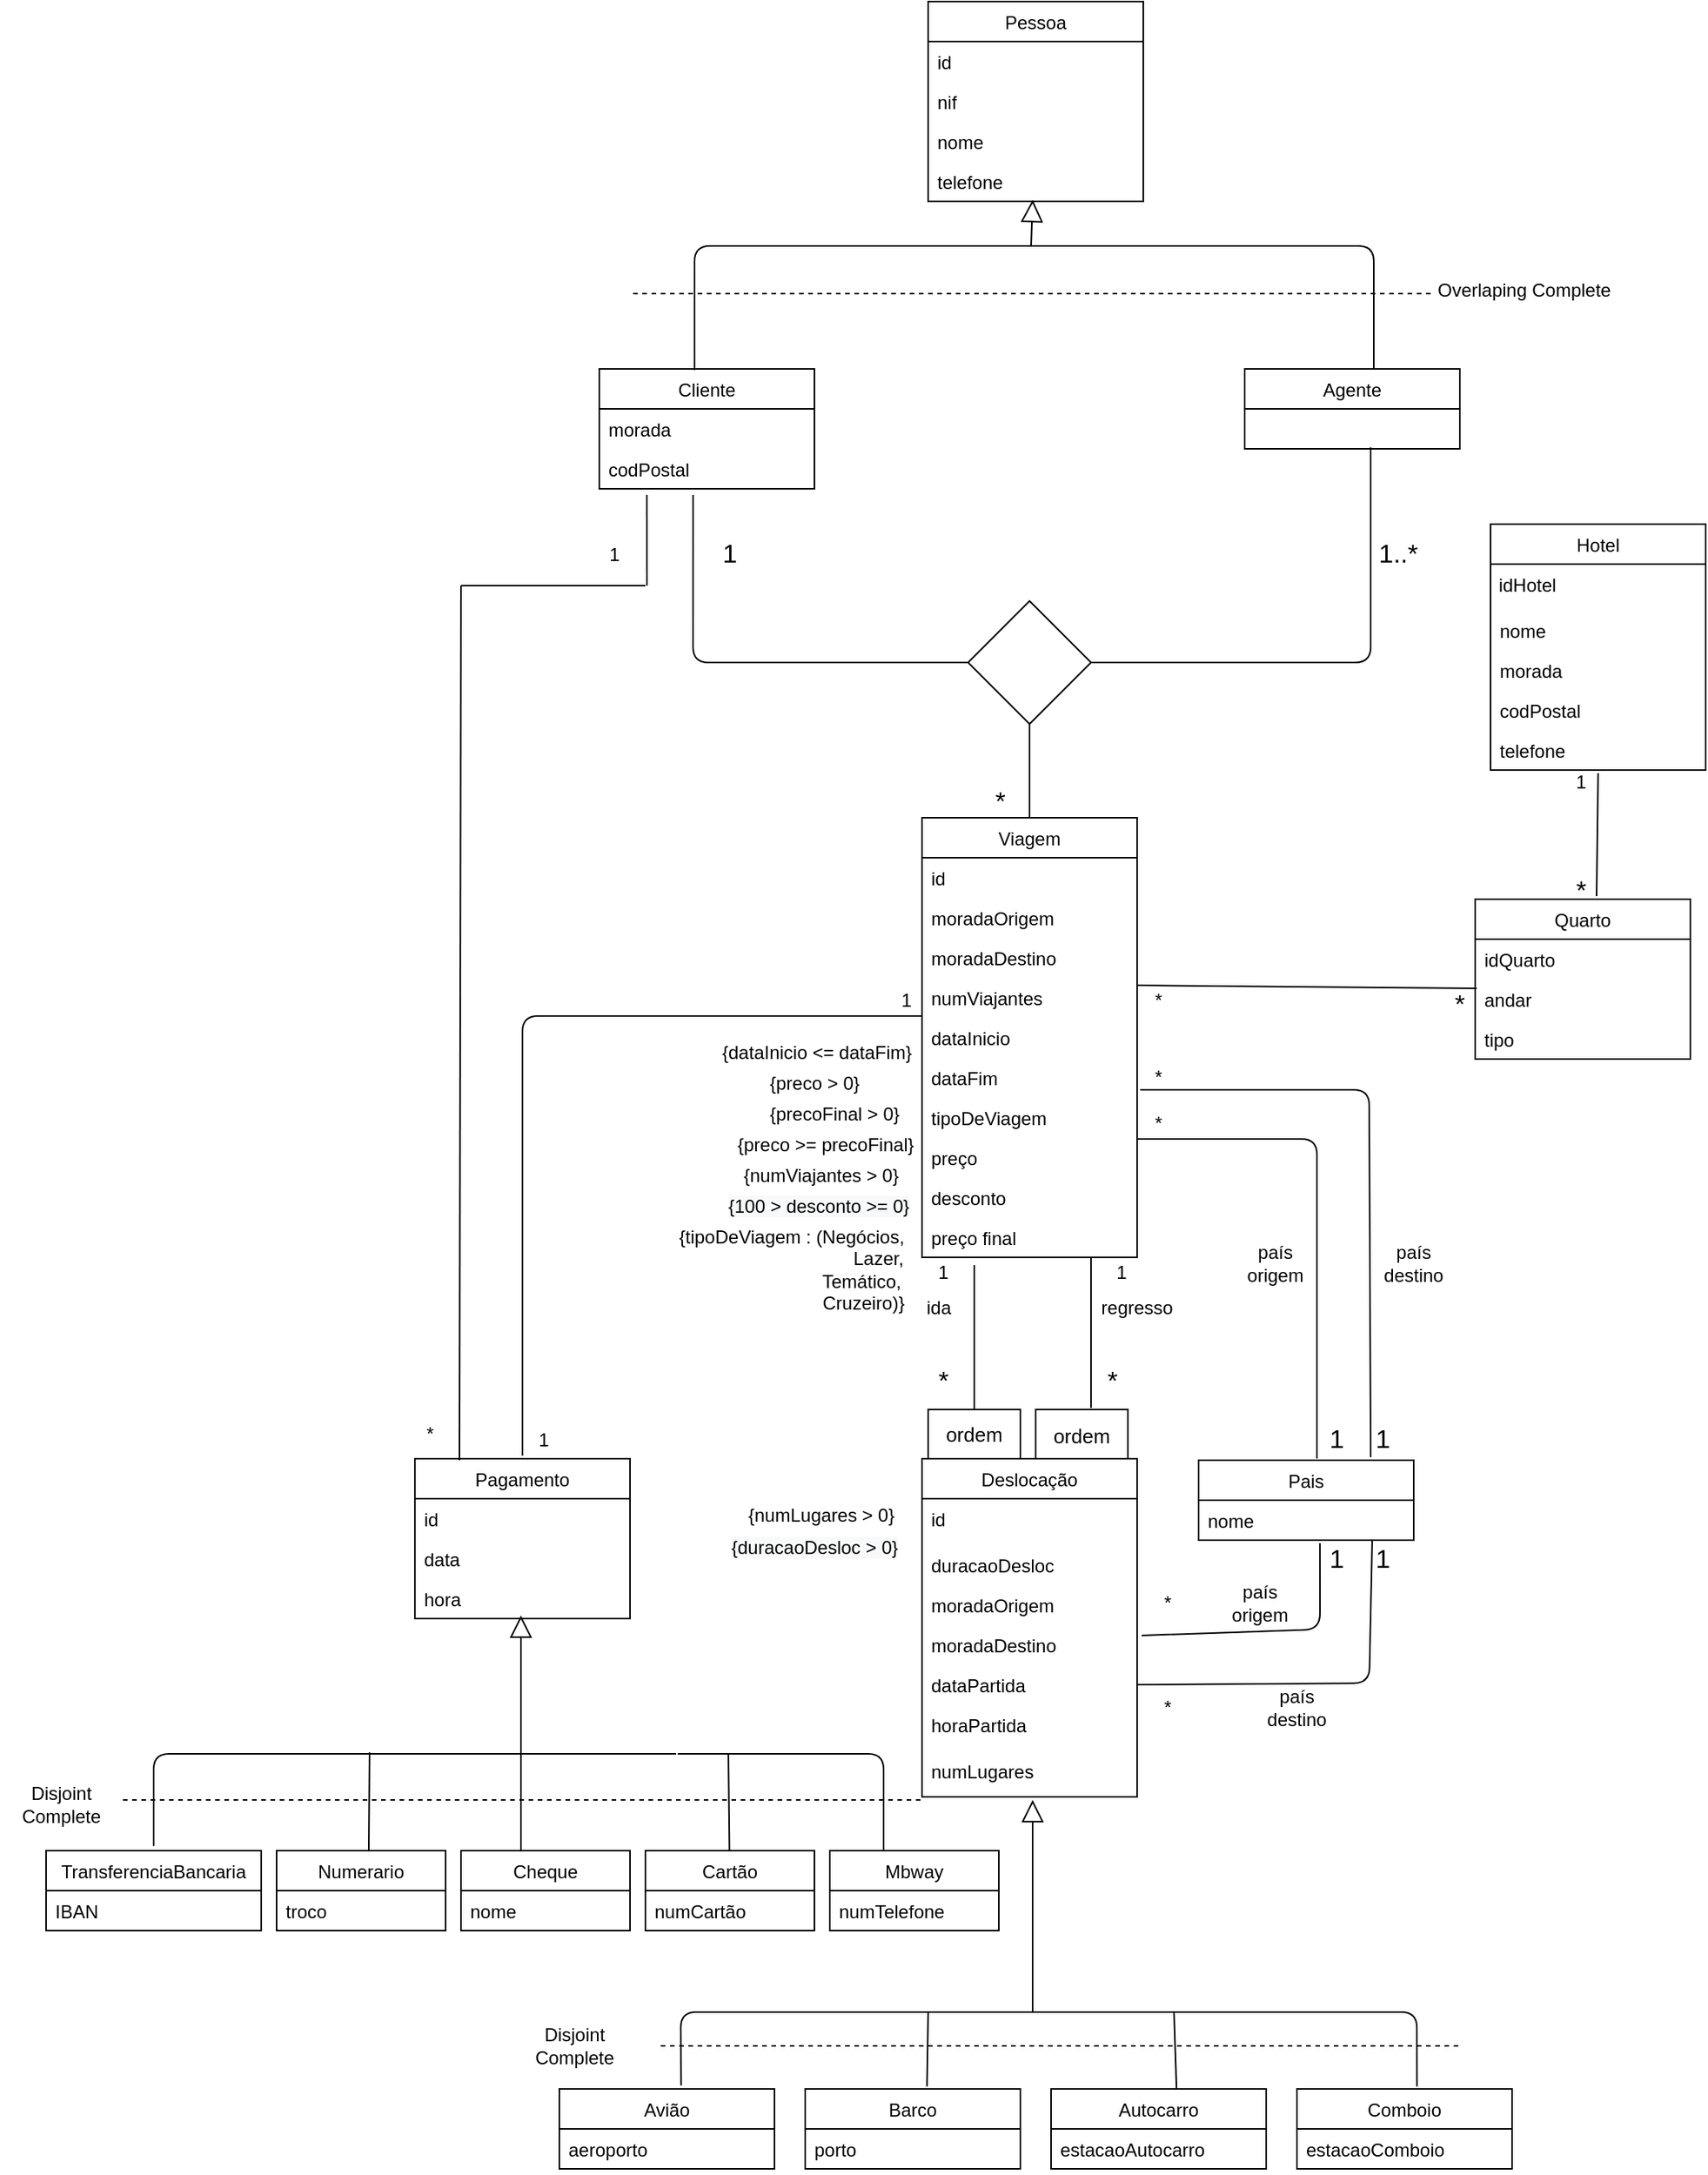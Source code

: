 <mxfile version="14.6.11" type="device"><diagram id="FKVaF-yyp9fA5QtXXHnQ" name="Página-1"><mxGraphModel dx="1422" dy="794" grid="1" gridSize="10" guides="1" tooltips="1" connect="1" arrows="1" fold="1" page="1" pageScale="1" pageWidth="1200" pageHeight="1920" math="0" shadow="0"><root><mxCell id="0"/><mxCell id="1" parent="0"/><mxCell id="cicZgMrtQJMBH8e0FWIe-1" value="Cliente" style="swimlane;fontStyle=0;childLayout=stackLayout;horizontal=1;startSize=26;fillColor=none;horizontalStack=0;resizeParent=1;resizeParentMax=0;resizeLast=0;collapsible=1;marginBottom=0;" parent="1" vertex="1"><mxGeometry x="410" y="319" width="140" height="78" as="geometry"/></mxCell><mxCell id="cicZgMrtQJMBH8e0FWIe-4" value="morada" style="text;strokeColor=none;fillColor=none;align=left;verticalAlign=top;spacingLeft=4;spacingRight=4;overflow=hidden;rotatable=0;points=[[0,0.5],[1,0.5]];portConstraint=eastwest;" parent="cicZgMrtQJMBH8e0FWIe-1" vertex="1"><mxGeometry y="26" width="140" height="26" as="geometry"/></mxCell><mxCell id="cicZgMrtQJMBH8e0FWIe-6" value="codPostal" style="text;strokeColor=none;fillColor=none;align=left;verticalAlign=top;spacingLeft=4;spacingRight=4;overflow=hidden;rotatable=0;points=[[0,0.5],[1,0.5]];portConstraint=eastwest;" parent="cicZgMrtQJMBH8e0FWIe-1" vertex="1"><mxGeometry y="52" width="140" height="26" as="geometry"/></mxCell><mxCell id="cicZgMrtQJMBH8e0FWIe-8" value="Agente" style="swimlane;fontStyle=0;childLayout=stackLayout;horizontal=1;startSize=26;fillColor=none;horizontalStack=0;resizeParent=1;resizeParentMax=0;resizeLast=0;collapsible=1;marginBottom=0;" parent="1" vertex="1"><mxGeometry x="830" y="319" width="140" height="52" as="geometry"/></mxCell><mxCell id="cicZgMrtQJMBH8e0FWIe-15" value="Viagem" style="swimlane;fontStyle=0;childLayout=stackLayout;horizontal=1;startSize=26;fillColor=none;horizontalStack=0;resizeParent=1;resizeParentMax=0;resizeLast=0;collapsible=1;marginBottom=0;" parent="1" vertex="1"><mxGeometry x="620" y="611" width="140" height="286" as="geometry"/></mxCell><mxCell id="b-bXpmvlYopxGkW67YlJ-22" value="id&#10;" style="text;strokeColor=none;fillColor=none;align=left;verticalAlign=top;spacingLeft=4;spacingRight=4;overflow=hidden;rotatable=0;points=[[0,0.5],[1,0.5]];portConstraint=eastwest;" parent="cicZgMrtQJMBH8e0FWIe-15" vertex="1"><mxGeometry y="26" width="140" height="26" as="geometry"/></mxCell><mxCell id="cicZgMrtQJMBH8e0FWIe-16" value="moradaOrigem" style="text;strokeColor=none;fillColor=none;align=left;verticalAlign=top;spacingLeft=4;spacingRight=4;overflow=hidden;rotatable=0;points=[[0,0.5],[1,0.5]];portConstraint=eastwest;" parent="cicZgMrtQJMBH8e0FWIe-15" vertex="1"><mxGeometry y="52" width="140" height="26" as="geometry"/></mxCell><mxCell id="cicZgMrtQJMBH8e0FWIe-17" value="moradaDestino" style="text;strokeColor=none;fillColor=none;align=left;verticalAlign=top;spacingLeft=4;spacingRight=4;overflow=hidden;rotatable=0;points=[[0,0.5],[1,0.5]];portConstraint=eastwest;" parent="cicZgMrtQJMBH8e0FWIe-15" vertex="1"><mxGeometry y="78" width="140" height="26" as="geometry"/></mxCell><mxCell id="cicZgMrtQJMBH8e0FWIe-18" value="numViajantes" style="text;strokeColor=none;fillColor=none;align=left;verticalAlign=top;spacingLeft=4;spacingRight=4;overflow=hidden;rotatable=0;points=[[0,0.5],[1,0.5]];portConstraint=eastwest;" parent="cicZgMrtQJMBH8e0FWIe-15" vertex="1"><mxGeometry y="104" width="140" height="26" as="geometry"/></mxCell><mxCell id="cicZgMrtQJMBH8e0FWIe-19" value="dataInicio" style="text;strokeColor=none;fillColor=none;align=left;verticalAlign=top;spacingLeft=4;spacingRight=4;overflow=hidden;rotatable=0;points=[[0,0.5],[1,0.5]];portConstraint=eastwest;" parent="cicZgMrtQJMBH8e0FWIe-15" vertex="1"><mxGeometry y="130" width="140" height="26" as="geometry"/></mxCell><mxCell id="cicZgMrtQJMBH8e0FWIe-20" value="dataFim" style="text;strokeColor=none;fillColor=none;align=left;verticalAlign=top;spacingLeft=4;spacingRight=4;overflow=hidden;rotatable=0;points=[[0,0.5],[1,0.5]];portConstraint=eastwest;" parent="cicZgMrtQJMBH8e0FWIe-15" vertex="1"><mxGeometry y="156" width="140" height="26" as="geometry"/></mxCell><mxCell id="b-bXpmvlYopxGkW67YlJ-21" value="tipoDeViagem" style="text;strokeColor=none;fillColor=none;align=left;verticalAlign=top;spacingLeft=4;spacingRight=4;overflow=hidden;rotatable=0;points=[[0,0.5],[1,0.5]];portConstraint=eastwest;" parent="cicZgMrtQJMBH8e0FWIe-15" vertex="1"><mxGeometry y="182" width="140" height="26" as="geometry"/></mxCell><mxCell id="cicZgMrtQJMBH8e0FWIe-45" value="preço" style="text;strokeColor=none;fillColor=none;align=left;verticalAlign=top;spacingLeft=4;spacingRight=4;overflow=hidden;rotatable=0;points=[[0,0.5],[1,0.5]];portConstraint=eastwest;" parent="cicZgMrtQJMBH8e0FWIe-15" vertex="1"><mxGeometry y="208" width="140" height="26" as="geometry"/></mxCell><mxCell id="b-bXpmvlYopxGkW67YlJ-20" value="desconto" style="text;strokeColor=none;fillColor=none;align=left;verticalAlign=top;spacingLeft=4;spacingRight=4;overflow=hidden;rotatable=0;points=[[0,0.5],[1,0.5]];portConstraint=eastwest;" parent="cicZgMrtQJMBH8e0FWIe-15" vertex="1"><mxGeometry y="234" width="140" height="26" as="geometry"/></mxCell><mxCell id="4YY3mHfVbF3FSJJ8OMYQ-6" value="preço final" style="text;strokeColor=none;fillColor=none;align=left;verticalAlign=top;spacingLeft=4;spacingRight=4;overflow=hidden;rotatable=0;points=[[0,0.5],[1,0.5]];portConstraint=eastwest;" parent="cicZgMrtQJMBH8e0FWIe-15" vertex="1"><mxGeometry y="260" width="140" height="26" as="geometry"/></mxCell><mxCell id="cicZgMrtQJMBH8e0FWIe-22" value="Hotel" style="swimlane;fontStyle=0;childLayout=stackLayout;horizontal=1;startSize=26;fillColor=none;horizontalStack=0;resizeParent=1;resizeParentMax=0;resizeLast=0;collapsible=1;marginBottom=0;" parent="1" vertex="1"><mxGeometry x="990" y="420" width="140" height="160" as="geometry"/></mxCell><mxCell id="9i5s9PdybSumbKqWcxVQ-1" value="&lt;font face=&quot;helvetica&quot;&gt;&amp;nbsp;idHotel&lt;/font&gt;" style="text;whiteSpace=wrap;html=1;" vertex="1" parent="cicZgMrtQJMBH8e0FWIe-22"><mxGeometry y="26" width="140" height="30" as="geometry"/></mxCell><mxCell id="cicZgMrtQJMBH8e0FWIe-24" value="nome" style="text;strokeColor=none;fillColor=none;align=left;verticalAlign=top;spacingLeft=4;spacingRight=4;overflow=hidden;rotatable=0;points=[[0,0.5],[1,0.5]];portConstraint=eastwest;" parent="cicZgMrtQJMBH8e0FWIe-22" vertex="1"><mxGeometry y="56" width="140" height="26" as="geometry"/></mxCell><mxCell id="cicZgMrtQJMBH8e0FWIe-26" value="morada" style="text;strokeColor=none;fillColor=none;align=left;verticalAlign=top;spacingLeft=4;spacingRight=4;overflow=hidden;rotatable=0;points=[[0,0.5],[1,0.5]];portConstraint=eastwest;" parent="cicZgMrtQJMBH8e0FWIe-22" vertex="1"><mxGeometry y="82" width="140" height="26" as="geometry"/></mxCell><mxCell id="cicZgMrtQJMBH8e0FWIe-27" value="codPostal" style="text;strokeColor=none;fillColor=none;align=left;verticalAlign=top;spacingLeft=4;spacingRight=4;overflow=hidden;rotatable=0;points=[[0,0.5],[1,0.5]];portConstraint=eastwest;" parent="cicZgMrtQJMBH8e0FWIe-22" vertex="1"><mxGeometry y="108" width="140" height="26" as="geometry"/></mxCell><mxCell id="cicZgMrtQJMBH8e0FWIe-28" value="telefone" style="text;strokeColor=none;fillColor=none;align=left;verticalAlign=top;spacingLeft=4;spacingRight=4;overflow=hidden;rotatable=0;points=[[0,0.5],[1,0.5]];portConstraint=eastwest;" parent="cicZgMrtQJMBH8e0FWIe-22" vertex="1"><mxGeometry y="134" width="140" height="26" as="geometry"/></mxCell><mxCell id="cicZgMrtQJMBH8e0FWIe-37" value="" style="rhombus;whiteSpace=wrap;html=1;" parent="1" vertex="1"><mxGeometry x="650" y="470" width="80" height="80" as="geometry"/></mxCell><mxCell id="cicZgMrtQJMBH8e0FWIe-38" value="" style="endArrow=none;html=1;entryX=0;entryY=0.5;entryDx=0;entryDy=0;exitX=0.436;exitY=1.154;exitDx=0;exitDy=0;exitPerimeter=0;" parent="1" source="cicZgMrtQJMBH8e0FWIe-6" target="cicZgMrtQJMBH8e0FWIe-37" edge="1"><mxGeometry width="50" height="50" relative="1" as="geometry"><mxPoint x="548" y="399" as="sourcePoint"/><mxPoint x="750" y="529" as="targetPoint"/><Array as="points"><mxPoint x="471" y="510"/></Array></mxGeometry></mxCell><mxCell id="cicZgMrtQJMBH8e0FWIe-39" value="" style="endArrow=none;html=1;entryX=1;entryY=0.5;entryDx=0;entryDy=0;" parent="1" target="cicZgMrtQJMBH8e0FWIe-37" edge="1"><mxGeometry width="50" height="50" relative="1" as="geometry"><mxPoint x="912" y="370" as="sourcePoint"/><mxPoint x="660" y="409" as="targetPoint"/><Array as="points"><mxPoint x="912" y="510"/></Array></mxGeometry></mxCell><mxCell id="cicZgMrtQJMBH8e0FWIe-41" value="" style="endArrow=none;html=1;entryX=0.5;entryY=1;entryDx=0;entryDy=0;exitX=0.5;exitY=0;exitDx=0;exitDy=0;" parent="1" source="cicZgMrtQJMBH8e0FWIe-15" target="cicZgMrtQJMBH8e0FWIe-37" edge="1"><mxGeometry width="50" height="50" relative="1" as="geometry"><mxPoint x="700" y="629" as="sourcePoint"/><mxPoint x="750" y="579" as="targetPoint"/></mxGeometry></mxCell><mxCell id="cicZgMrtQJMBH8e0FWIe-48" value="Deslocação" style="swimlane;fontStyle=0;childLayout=stackLayout;horizontal=1;startSize=26;fillColor=none;horizontalStack=0;resizeParent=1;resizeParentMax=0;resizeLast=0;collapsible=1;marginBottom=0;" parent="1" vertex="1"><mxGeometry x="620" y="1028" width="140" height="220" as="geometry"/></mxCell><mxCell id="4YY3mHfVbF3FSJJ8OMYQ-10" value="id&#10;" style="text;strokeColor=none;fillColor=none;align=left;verticalAlign=top;spacingLeft=4;spacingRight=4;overflow=hidden;rotatable=0;points=[[0,0.5],[1,0.5]];portConstraint=eastwest;" parent="cicZgMrtQJMBH8e0FWIe-48" vertex="1"><mxGeometry y="26" width="140" height="30" as="geometry"/></mxCell><mxCell id="cicZgMrtQJMBH8e0FWIe-49" value="duracaoDesloc" style="text;strokeColor=none;fillColor=none;align=left;verticalAlign=top;spacingLeft=4;spacingRight=4;overflow=hidden;rotatable=0;points=[[0,0.5],[1,0.5]];portConstraint=eastwest;" parent="cicZgMrtQJMBH8e0FWIe-48" vertex="1"><mxGeometry y="56" width="140" height="26" as="geometry"/></mxCell><mxCell id="Owfu7KcSV7zVkCNOnjKY-16" value="moradaOrigem" style="text;strokeColor=none;fillColor=none;align=left;verticalAlign=top;spacingLeft=4;spacingRight=4;overflow=hidden;rotatable=0;points=[[0,0.5],[1,0.5]];portConstraint=eastwest;" parent="cicZgMrtQJMBH8e0FWIe-48" vertex="1"><mxGeometry y="82" width="140" height="26" as="geometry"/></mxCell><mxCell id="Owfu7KcSV7zVkCNOnjKY-19" value="moradaDestino" style="text;strokeColor=none;fillColor=none;align=left;verticalAlign=top;spacingLeft=4;spacingRight=4;overflow=hidden;rotatable=0;points=[[0,0.5],[1,0.5]];portConstraint=eastwest;" parent="cicZgMrtQJMBH8e0FWIe-48" vertex="1"><mxGeometry y="108" width="140" height="26" as="geometry"/></mxCell><mxCell id="Owfu7KcSV7zVkCNOnjKY-20" value="dataPartida" style="text;strokeColor=none;fillColor=none;align=left;verticalAlign=top;spacingLeft=4;spacingRight=4;overflow=hidden;rotatable=0;points=[[0,0.5],[1,0.5]];portConstraint=eastwest;" parent="cicZgMrtQJMBH8e0FWIe-48" vertex="1"><mxGeometry y="134" width="140" height="26" as="geometry"/></mxCell><mxCell id="Owfu7KcSV7zVkCNOnjKY-21" value="horaPartida&#10;" style="text;strokeColor=none;fillColor=none;align=left;verticalAlign=top;spacingLeft=4;spacingRight=4;overflow=hidden;rotatable=0;points=[[0,0.5],[1,0.5]];portConstraint=eastwest;" parent="cicZgMrtQJMBH8e0FWIe-48" vertex="1"><mxGeometry y="160" width="140" height="30" as="geometry"/></mxCell><mxCell id="4YY3mHfVbF3FSJJ8OMYQ-1" value="numLugares" style="text;strokeColor=none;fillColor=none;align=left;verticalAlign=top;spacingLeft=4;spacingRight=4;overflow=hidden;rotatable=0;points=[[0,0.5],[1,0.5]];portConstraint=eastwest;" parent="cicZgMrtQJMBH8e0FWIe-48" vertex="1"><mxGeometry y="190" width="140" height="30" as="geometry"/></mxCell><mxCell id="cicZgMrtQJMBH8e0FWIe-54" value="Pagamento" style="swimlane;fontStyle=0;childLayout=stackLayout;horizontal=1;startSize=26;fillColor=none;horizontalStack=0;resizeParent=1;resizeParentMax=0;resizeLast=0;collapsible=1;marginBottom=0;" parent="1" vertex="1"><mxGeometry x="290" y="1028" width="140" height="104" as="geometry"/></mxCell><mxCell id="b-bXpmvlYopxGkW67YlJ-25" value="id" style="text;strokeColor=none;fillColor=none;align=left;verticalAlign=top;spacingLeft=4;spacingRight=4;overflow=hidden;rotatable=0;points=[[0,0.5],[1,0.5]];portConstraint=eastwest;" parent="cicZgMrtQJMBH8e0FWIe-54" vertex="1"><mxGeometry y="26" width="140" height="26" as="geometry"/></mxCell><mxCell id="b-bXpmvlYopxGkW67YlJ-23" value="data" style="text;strokeColor=none;fillColor=none;align=left;verticalAlign=top;spacingLeft=4;spacingRight=4;overflow=hidden;rotatable=0;points=[[0,0.5],[1,0.5]];portConstraint=eastwest;" parent="cicZgMrtQJMBH8e0FWIe-54" vertex="1"><mxGeometry y="52" width="140" height="26" as="geometry"/></mxCell><mxCell id="b-bXpmvlYopxGkW67YlJ-24" value="hora" style="text;strokeColor=none;fillColor=none;align=left;verticalAlign=top;spacingLeft=4;spacingRight=4;overflow=hidden;rotatable=0;points=[[0,0.5],[1,0.5]];portConstraint=eastwest;" parent="cicZgMrtQJMBH8e0FWIe-54" vertex="1"><mxGeometry y="78" width="140" height="26" as="geometry"/></mxCell><mxCell id="cicZgMrtQJMBH8e0FWIe-69" value="" style="endArrow=none;html=1;exitX=0.5;exitY=1;exitDx=0;exitDy=0;entryX=1;entryY=0.25;entryDx=0;entryDy=0;" parent="1" source="bURBTZc7dZYAI_zLkAfr-3" target="b-bXpmvlYopxGkW67YlJ-31" edge="1"><mxGeometry width="50" height="50" relative="1" as="geometry"><mxPoint x="653.5" y="1029" as="sourcePoint"/><mxPoint x="653.5" y="875" as="targetPoint"/></mxGeometry></mxCell><mxCell id="cicZgMrtQJMBH8e0FWIe-70" value="" style="endArrow=none;html=1;entryX=0.75;entryY=1;entryDx=0;entryDy=0;" parent="1" target="b-bXpmvlYopxGkW67YlJ-39" edge="1"><mxGeometry width="50" height="50" relative="1" as="geometry"><mxPoint x="360" y="1026" as="sourcePoint"/><mxPoint x="690" y="968" as="targetPoint"/><Array as="points"><mxPoint x="360" y="740"/><mxPoint x="617" y="740"/></Array></mxGeometry></mxCell><mxCell id="cicZgMrtQJMBH8e0FWIe-73" value="Quarto" style="swimlane;fontStyle=0;childLayout=stackLayout;horizontal=1;startSize=26;fillColor=none;horizontalStack=0;resizeParent=1;resizeParentMax=0;resizeLast=0;collapsible=1;marginBottom=0;" parent="1" vertex="1"><mxGeometry x="980" y="664" width="140" height="104" as="geometry"/></mxCell><mxCell id="cicZgMrtQJMBH8e0FWIe-75" value="idQuarto" style="text;strokeColor=none;fillColor=none;align=left;verticalAlign=top;spacingLeft=4;spacingRight=4;overflow=hidden;rotatable=0;points=[[0,0.5],[1,0.5]];portConstraint=eastwest;" parent="cicZgMrtQJMBH8e0FWIe-73" vertex="1"><mxGeometry y="26" width="140" height="26" as="geometry"/></mxCell><mxCell id="cicZgMrtQJMBH8e0FWIe-76" value="andar" style="text;strokeColor=none;fillColor=none;align=left;verticalAlign=top;spacingLeft=4;spacingRight=4;overflow=hidden;rotatable=0;points=[[0,0.5],[1,0.5]];portConstraint=eastwest;" parent="cicZgMrtQJMBH8e0FWIe-73" vertex="1"><mxGeometry y="52" width="140" height="26" as="geometry"/></mxCell><mxCell id="cicZgMrtQJMBH8e0FWIe-74" value="tipo" style="text;strokeColor=none;fillColor=none;align=left;verticalAlign=top;spacingLeft=4;spacingRight=4;overflow=hidden;rotatable=0;points=[[0,0.5],[1,0.5]];portConstraint=eastwest;" parent="cicZgMrtQJMBH8e0FWIe-73" vertex="1"><mxGeometry y="78" width="140" height="26" as="geometry"/></mxCell><mxCell id="cicZgMrtQJMBH8e0FWIe-79" value="" style="endArrow=none;html=1;entryX=0.557;entryY=1.077;entryDx=0;entryDy=0;entryPerimeter=0;exitX=0.55;exitY=-0.019;exitDx=0;exitDy=0;exitPerimeter=0;" parent="1" edge="1"><mxGeometry width="50" height="50" relative="1" as="geometry"><mxPoint x="1059" y="662.024" as="sourcePoint"/><mxPoint x="1059.98" y="582.002" as="targetPoint"/></mxGeometry></mxCell><mxCell id="cicZgMrtQJMBH8e0FWIe-86" value="Comboio" style="swimlane;fontStyle=0;childLayout=stackLayout;horizontal=1;startSize=26;fillColor=none;horizontalStack=0;resizeParent=1;resizeParentMax=0;resizeLast=0;collapsible=1;marginBottom=0;" parent="1" vertex="1"><mxGeometry x="864" y="1438" width="140" height="52" as="geometry"/></mxCell><mxCell id="cicZgMrtQJMBH8e0FWIe-88" value="estacaoComboio" style="text;strokeColor=none;fillColor=none;align=left;verticalAlign=top;spacingLeft=4;spacingRight=4;overflow=hidden;rotatable=0;points=[[0,0.5],[1,0.5]];portConstraint=eastwest;" parent="cicZgMrtQJMBH8e0FWIe-86" vertex="1"><mxGeometry y="26" width="140" height="26" as="geometry"/></mxCell><mxCell id="cicZgMrtQJMBH8e0FWIe-90" value="Autocarro" style="swimlane;fontStyle=0;childLayout=stackLayout;horizontal=1;startSize=26;fillColor=none;horizontalStack=0;resizeParent=1;resizeParentMax=0;resizeLast=0;collapsible=1;marginBottom=0;" parent="1" vertex="1"><mxGeometry x="704" y="1438" width="140" height="52" as="geometry"/></mxCell><mxCell id="cicZgMrtQJMBH8e0FWIe-92" value="estacaoAutocarro" style="text;strokeColor=none;fillColor=none;align=left;verticalAlign=top;spacingLeft=4;spacingRight=4;overflow=hidden;rotatable=0;points=[[0,0.5],[1,0.5]];portConstraint=eastwest;" parent="cicZgMrtQJMBH8e0FWIe-90" vertex="1"><mxGeometry y="26" width="140" height="26" as="geometry"/></mxCell><mxCell id="cicZgMrtQJMBH8e0FWIe-94" value="Barco" style="swimlane;fontStyle=0;childLayout=stackLayout;horizontal=1;startSize=26;fillColor=none;horizontalStack=0;resizeParent=1;resizeParentMax=0;resizeLast=0;collapsible=1;marginBottom=0;" parent="1" vertex="1"><mxGeometry x="544" y="1438" width="140" height="52" as="geometry"/></mxCell><mxCell id="cicZgMrtQJMBH8e0FWIe-96" value="porto" style="text;strokeColor=none;fillColor=none;align=left;verticalAlign=top;spacingLeft=4;spacingRight=4;overflow=hidden;rotatable=0;points=[[0,0.5],[1,0.5]];portConstraint=eastwest;" parent="cicZgMrtQJMBH8e0FWIe-94" vertex="1"><mxGeometry y="26" width="140" height="26" as="geometry"/></mxCell><mxCell id="cicZgMrtQJMBH8e0FWIe-98" value="Avião" style="swimlane;fontStyle=0;childLayout=stackLayout;horizontal=1;startSize=26;fillColor=none;horizontalStack=0;resizeParent=1;resizeParentMax=0;resizeLast=0;collapsible=1;marginBottom=0;" parent="1" vertex="1"><mxGeometry x="384" y="1438" width="140" height="52" as="geometry"/></mxCell><mxCell id="cicZgMrtQJMBH8e0FWIe-100" value="aeroporto" style="text;strokeColor=none;fillColor=none;align=left;verticalAlign=top;spacingLeft=4;spacingRight=4;overflow=hidden;rotatable=0;points=[[0,0.5],[1,0.5]];portConstraint=eastwest;" parent="cicZgMrtQJMBH8e0FWIe-98" vertex="1"><mxGeometry y="26" width="140" height="26" as="geometry"/></mxCell><mxCell id="cicZgMrtQJMBH8e0FWIe-103" value="" style="endArrow=none;html=1;exitX=0.566;exitY=-0.044;exitDx=0;exitDy=0;exitPerimeter=0;" parent="1" source="cicZgMrtQJMBH8e0FWIe-98" edge="1"><mxGeometry width="50" height="50" relative="1" as="geometry"><mxPoint x="604" y="1288" as="sourcePoint"/><mxPoint x="724" y="1388" as="targetPoint"/><Array as="points"><mxPoint x="463" y="1388"/></Array></mxGeometry></mxCell><mxCell id="cicZgMrtQJMBH8e0FWIe-104" value="" style="endArrow=none;html=1;exitX=0.566;exitY=-0.032;exitDx=0;exitDy=0;exitPerimeter=0;" parent="1" source="cicZgMrtQJMBH8e0FWIe-94" edge="1"><mxGeometry width="50" height="50" relative="1" as="geometry"><mxPoint x="624" y="1428" as="sourcePoint"/><mxPoint x="624" y="1388" as="targetPoint"/></mxGeometry></mxCell><mxCell id="cicZgMrtQJMBH8e0FWIe-105" value="" style="endArrow=none;html=1;entryX=0.558;entryY=-0.032;entryDx=0;entryDy=0;entryPerimeter=0;" parent="1" target="cicZgMrtQJMBH8e0FWIe-86" edge="1"><mxGeometry width="50" height="50" relative="1" as="geometry"><mxPoint x="724" y="1388" as="sourcePoint"/><mxPoint x="654" y="1238" as="targetPoint"/><Array as="points"><mxPoint x="942" y="1388"/></Array></mxGeometry></mxCell><mxCell id="cicZgMrtQJMBH8e0FWIe-106" value="" style="endArrow=none;html=1;exitX=0.583;exitY=-0.01;exitDx=0;exitDy=0;exitPerimeter=0;" parent="1" source="cicZgMrtQJMBH8e0FWIe-90" edge="1"><mxGeometry width="50" height="50" relative="1" as="geometry"><mxPoint x="784" y="1428" as="sourcePoint"/><mxPoint x="784" y="1388" as="targetPoint"/></mxGeometry></mxCell><mxCell id="cicZgMrtQJMBH8e0FWIe-107" value="&lt;font style=&quot;font-size: 17px&quot;&gt;1&lt;br&gt;&lt;/font&gt;" style="text;html=1;strokeColor=none;fillColor=none;align=center;verticalAlign=middle;whiteSpace=wrap;rounded=0;" parent="1" vertex="1"><mxGeometry x="475" y="430" width="40" height="20" as="geometry"/></mxCell><mxCell id="cicZgMrtQJMBH8e0FWIe-108" value="&lt;font style=&quot;font-size: 17px&quot;&gt;1..*&lt;/font&gt;" style="text;html=1;strokeColor=none;fillColor=none;align=center;verticalAlign=middle;whiteSpace=wrap;rounded=0;" parent="1" vertex="1"><mxGeometry x="910" y="430" width="40" height="20" as="geometry"/></mxCell><mxCell id="cicZgMrtQJMBH8e0FWIe-109" value="&lt;font style=&quot;font-size: 17px&quot;&gt;*&lt;/font&gt;" style="text;html=1;strokeColor=none;fillColor=none;align=center;verticalAlign=middle;whiteSpace=wrap;rounded=0;" parent="1" vertex="1"><mxGeometry x="651" y="591" width="40" height="20" as="geometry"/></mxCell><mxCell id="cicZgMrtQJMBH8e0FWIe-112" value="&lt;span&gt;1&lt;/span&gt;" style="text;html=1;strokeColor=none;fillColor=none;align=center;verticalAlign=middle;whiteSpace=wrap;rounded=0;" parent="1" vertex="1"><mxGeometry x="354" y="1005.5" width="40" height="20" as="geometry"/></mxCell><mxCell id="cicZgMrtQJMBH8e0FWIe-113" value="&lt;span style=&quot;font-size: 17px&quot;&gt;*&lt;/span&gt;" style="text;html=1;strokeColor=none;fillColor=none;align=center;verticalAlign=middle;whiteSpace=wrap;rounded=0;" parent="1" vertex="1"><mxGeometry x="624" y="968" width="20" height="20" as="geometry"/></mxCell><mxCell id="cicZgMrtQJMBH8e0FWIe-115" value="&lt;font style=&quot;font-size: 17px&quot;&gt;*&lt;/font&gt;" style="text;html=1;strokeColor=none;fillColor=none;align=center;verticalAlign=middle;whiteSpace=wrap;rounded=0;" parent="1" vertex="1"><mxGeometry x="960" y="725" width="20" height="15" as="geometry"/></mxCell><mxCell id="cicZgMrtQJMBH8e0FWIe-116" value="&lt;span&gt;1&lt;/span&gt;" style="text;html=1;strokeColor=none;fillColor=none;align=center;verticalAlign=middle;whiteSpace=wrap;rounded=0;" parent="1" vertex="1"><mxGeometry x="1039" y="580" width="20" height="15" as="geometry"/></mxCell><mxCell id="cicZgMrtQJMBH8e0FWIe-118" value="&lt;font style=&quot;font-size: 17px&quot;&gt;*&lt;/font&gt;" style="text;html=1;strokeColor=none;fillColor=none;align=center;verticalAlign=middle;whiteSpace=wrap;rounded=0;" parent="1" vertex="1"><mxGeometry x="1039" y="654" width="20" height="10" as="geometry"/></mxCell><mxCell id="Owfu7KcSV7zVkCNOnjKY-1" value="Numerario" style="swimlane;fontStyle=0;childLayout=stackLayout;horizontal=1;startSize=26;fillColor=none;horizontalStack=0;resizeParent=1;resizeParentMax=0;resizeLast=0;collapsible=1;marginBottom=0;" parent="1" vertex="1"><mxGeometry x="200" y="1283" width="110" height="52" as="geometry"/></mxCell><mxCell id="Owfu7KcSV7zVkCNOnjKY-38" value="troco" style="text;strokeColor=none;fillColor=none;align=left;verticalAlign=top;spacingLeft=4;spacingRight=4;overflow=hidden;rotatable=0;points=[[0,0.5],[1,0.5]];portConstraint=eastwest;" parent="Owfu7KcSV7zVkCNOnjKY-1" vertex="1"><mxGeometry y="26" width="110" height="26" as="geometry"/></mxCell><mxCell id="Owfu7KcSV7zVkCNOnjKY-4" value="Cheque" style="swimlane;fontStyle=0;childLayout=stackLayout;horizontal=1;startSize=26;fillColor=none;horizontalStack=0;resizeParent=1;resizeParentMax=0;resizeLast=0;collapsible=1;marginBottom=0;" parent="1" vertex="1"><mxGeometry x="320" y="1283" width="110" height="52" as="geometry"/></mxCell><mxCell id="Owfu7KcSV7zVkCNOnjKY-36" value="nome" style="text;strokeColor=none;fillColor=none;align=left;verticalAlign=top;spacingLeft=4;spacingRight=4;overflow=hidden;rotatable=0;points=[[0,0.5],[1,0.5]];portConstraint=eastwest;" parent="Owfu7KcSV7zVkCNOnjKY-4" vertex="1"><mxGeometry y="26" width="110" height="26" as="geometry"/></mxCell><mxCell id="Owfu7KcSV7zVkCNOnjKY-32" style="edgeStyle=orthogonalEdgeStyle;rounded=0;orthogonalLoop=1;jettySize=auto;html=1;endArrow=block;endFill=0;endSize=12;" parent="1" edge="1"><mxGeometry relative="1" as="geometry"><mxPoint x="359" y="1130" as="targetPoint"/><mxPoint x="370" y="1283" as="sourcePoint"/><Array as="points"><mxPoint x="359" y="1283"/></Array></mxGeometry></mxCell><mxCell id="Owfu7KcSV7zVkCNOnjKY-7" value="Cartão" style="swimlane;fontStyle=0;childLayout=stackLayout;horizontal=1;startSize=26;fillColor=none;horizontalStack=0;resizeParent=1;resizeParentMax=0;resizeLast=0;collapsible=1;marginBottom=0;" parent="1" vertex="1"><mxGeometry x="440" y="1283" width="110" height="52" as="geometry"/></mxCell><mxCell id="Owfu7KcSV7zVkCNOnjKY-8" value="numCartão" style="text;strokeColor=none;fillColor=none;align=left;verticalAlign=top;spacingLeft=4;spacingRight=4;overflow=hidden;rotatable=0;points=[[0,0.5],[1,0.5]];portConstraint=eastwest;" parent="Owfu7KcSV7zVkCNOnjKY-7" vertex="1"><mxGeometry y="26" width="110" height="26" as="geometry"/></mxCell><mxCell id="Owfu7KcSV7zVkCNOnjKY-10" value="Mbway" style="swimlane;fontStyle=0;childLayout=stackLayout;horizontal=1;startSize=26;fillColor=none;horizontalStack=0;resizeParent=1;resizeParentMax=0;resizeLast=0;collapsible=1;marginBottom=0;" parent="1" vertex="1"><mxGeometry x="560" y="1283" width="110" height="52" as="geometry"/></mxCell><mxCell id="Owfu7KcSV7zVkCNOnjKY-11" value="numTelefone" style="text;strokeColor=none;fillColor=none;align=left;verticalAlign=top;spacingLeft=4;spacingRight=4;overflow=hidden;rotatable=0;points=[[0,0.5],[1,0.5]];portConstraint=eastwest;" parent="Owfu7KcSV7zVkCNOnjKY-10" vertex="1"><mxGeometry y="26" width="110" height="26" as="geometry"/></mxCell><mxCell id="Owfu7KcSV7zVkCNOnjKY-14" value="" style="endArrow=none;html=1;exitX=0.5;exitY=0;exitDx=0;exitDy=0;" parent="1" edge="1"><mxGeometry width="50" height="50" relative="1" as="geometry"><mxPoint x="595" y="1283" as="sourcePoint"/><mxPoint x="461" y="1220" as="targetPoint"/><Array as="points"><mxPoint x="595" y="1220"/></Array></mxGeometry></mxCell><mxCell id="Owfu7KcSV7zVkCNOnjKY-15" value="" style="endArrow=none;html=1;" parent="1" edge="1"><mxGeometry width="50" height="50" relative="1" as="geometry"><mxPoint x="120" y="1280" as="sourcePoint"/><mxPoint x="460" y="1220" as="targetPoint"/><Array as="points"><mxPoint x="120" y="1220"/></Array></mxGeometry></mxCell><mxCell id="Owfu7KcSV7zVkCNOnjKY-31" value="" style="endArrow=none;html=1;" parent="1" target="Owfu7KcSV7zVkCNOnjKY-7" edge="1"><mxGeometry width="50" height="50" relative="1" as="geometry"><mxPoint x="494" y="1220" as="sourcePoint"/><mxPoint x="487" y="1279" as="targetPoint"/></mxGeometry></mxCell><mxCell id="Owfu7KcSV7zVkCNOnjKY-33" value="" style="endArrow=block;html=1;endFill=0;endSize=12;" parent="1" edge="1"><mxGeometry width="50" height="50" relative="1" as="geometry"><mxPoint x="692" y="1388" as="sourcePoint"/><mxPoint x="692" y="1250" as="targetPoint"/></mxGeometry></mxCell><mxCell id="b-bXpmvlYopxGkW67YlJ-2" value="Pessoa" style="swimlane;fontStyle=0;childLayout=stackLayout;horizontal=1;startSize=26;fillColor=none;horizontalStack=0;resizeParent=1;resizeParentMax=0;resizeLast=0;collapsible=1;marginBottom=0;" parent="1" vertex="1"><mxGeometry x="624" y="80" width="140" height="130" as="geometry"/></mxCell><mxCell id="cicZgMrtQJMBH8e0FWIe-9" value="id " style="text;strokeColor=none;fillColor=none;align=left;verticalAlign=top;spacingLeft=4;spacingRight=4;overflow=hidden;rotatable=0;points=[[0,0.5],[1,0.5]];portConstraint=eastwest;" parent="b-bXpmvlYopxGkW67YlJ-2" vertex="1"><mxGeometry y="26" width="140" height="26" as="geometry"/></mxCell><mxCell id="cicZgMrtQJMBH8e0FWIe-3" value="nif" style="text;strokeColor=none;fillColor=none;align=left;verticalAlign=top;spacingLeft=4;spacingRight=4;overflow=hidden;rotatable=0;points=[[0,0.5],[1,0.5]];portConstraint=eastwest;" parent="b-bXpmvlYopxGkW67YlJ-2" vertex="1"><mxGeometry y="52" width="140" height="26" as="geometry"/></mxCell><mxCell id="b-bXpmvlYopxGkW67YlJ-4" value="nome" style="text;strokeColor=none;fillColor=none;align=left;verticalAlign=top;spacingLeft=4;spacingRight=4;overflow=hidden;rotatable=0;points=[[0,0.5],[1,0.5]];portConstraint=eastwest;" parent="b-bXpmvlYopxGkW67YlJ-2" vertex="1"><mxGeometry y="78" width="140" height="26" as="geometry"/></mxCell><mxCell id="b-bXpmvlYopxGkW67YlJ-8" value="telefone" style="text;strokeColor=none;fillColor=none;align=left;verticalAlign=top;spacingLeft=4;spacingRight=4;overflow=hidden;rotatable=0;points=[[0,0.5],[1,0.5]];portConstraint=eastwest;" parent="b-bXpmvlYopxGkW67YlJ-2" vertex="1"><mxGeometry y="104" width="140" height="26" as="geometry"/></mxCell><mxCell id="b-bXpmvlYopxGkW67YlJ-11" value="" style="endArrow=block;html=1;endSize=12;endFill=0;entryX=0.486;entryY=0.962;entryDx=0;entryDy=0;entryPerimeter=0;" parent="1" target="b-bXpmvlYopxGkW67YlJ-8" edge="1"><mxGeometry width="50" height="50" relative="1" as="geometry"><mxPoint x="691" y="239" as="sourcePoint"/><mxPoint x="691" y="190" as="targetPoint"/><Array as="points"><mxPoint x="691" y="239"/></Array></mxGeometry></mxCell><mxCell id="b-bXpmvlYopxGkW67YlJ-12" value="" style="endArrow=none;html=1;entryX=0.6;entryY=-0.01;entryDx=0;entryDy=0;entryPerimeter=0;" parent="1" target="cicZgMrtQJMBH8e0FWIe-8" edge="1"><mxGeometry width="50" height="50" relative="1" as="geometry"><mxPoint x="713" y="239" as="sourcePoint"/><mxPoint x="663" y="389" as="targetPoint"/><Array as="points"><mxPoint x="914" y="239"/></Array></mxGeometry></mxCell><mxCell id="b-bXpmvlYopxGkW67YlJ-13" value="" style="endArrow=none;html=1;exitX=0.443;exitY=0.01;exitDx=0;exitDy=0;exitPerimeter=0;" parent="1" source="cicZgMrtQJMBH8e0FWIe-1" edge="1"><mxGeometry width="50" height="50" relative="1" as="geometry"><mxPoint x="613" y="439" as="sourcePoint"/><mxPoint x="713" y="239" as="targetPoint"/><Array as="points"><mxPoint x="472" y="239"/></Array></mxGeometry></mxCell><mxCell id="b-bXpmvlYopxGkW67YlJ-14" value="Pais" style="swimlane;fontStyle=0;childLayout=stackLayout;horizontal=1;startSize=26;fillColor=none;horizontalStack=0;resizeParent=1;resizeParentMax=0;resizeLast=0;collapsible=1;marginBottom=0;" parent="1" vertex="1"><mxGeometry x="800" y="1029" width="140" height="52" as="geometry"/></mxCell><mxCell id="b-bXpmvlYopxGkW67YlJ-15" value="nome" style="text;strokeColor=none;fillColor=none;align=left;verticalAlign=top;spacingLeft=4;spacingRight=4;overflow=hidden;rotatable=0;points=[[0,0.5],[1,0.5]];portConstraint=eastwest;" parent="b-bXpmvlYopxGkW67YlJ-14" vertex="1"><mxGeometry y="26" width="140" height="26" as="geometry"/></mxCell><mxCell id="b-bXpmvlYopxGkW67YlJ-27" value="TransferenciaBancaria" style="swimlane;fontStyle=0;childLayout=stackLayout;horizontal=1;startSize=26;fillColor=none;horizontalStack=0;resizeParent=1;resizeParentMax=0;resizeLast=0;collapsible=1;marginBottom=0;" parent="1" vertex="1"><mxGeometry x="50" y="1283" width="140" height="52" as="geometry"/></mxCell><mxCell id="b-bXpmvlYopxGkW67YlJ-28" value="IBAN" style="text;strokeColor=none;fillColor=none;align=left;verticalAlign=top;spacingLeft=4;spacingRight=4;overflow=hidden;rotatable=0;points=[[0,0.5],[1,0.5]];portConstraint=eastwest;" parent="b-bXpmvlYopxGkW67YlJ-27" vertex="1"><mxGeometry y="26" width="140" height="26" as="geometry"/></mxCell><mxCell id="b-bXpmvlYopxGkW67YlJ-29" value="" style="endArrow=none;html=1;entryX=0.441;entryY=0.019;entryDx=0;entryDy=0;entryPerimeter=0;" parent="1" edge="1"><mxGeometry width="50" height="50" relative="1" as="geometry"><mxPoint x="260.49" y="1219.01" as="sourcePoint"/><mxPoint x="260" y="1282.998" as="targetPoint"/></mxGeometry></mxCell><mxCell id="b-bXpmvlYopxGkW67YlJ-30" value="" style="endArrow=none;html=1;entryX=0;entryY=0;entryDx=0;entryDy=0;" parent="1" target="b-bXpmvlYopxGkW67YlJ-32" edge="1"><mxGeometry width="50" height="50" relative="1" as="geometry"><mxPoint x="730" y="995" as="sourcePoint"/><mxPoint x="702" y="871.5" as="targetPoint"/></mxGeometry></mxCell><mxCell id="b-bXpmvlYopxGkW67YlJ-31" value="&lt;span&gt;1&lt;/span&gt;" style="text;html=1;strokeColor=none;fillColor=none;align=center;verticalAlign=middle;whiteSpace=wrap;rounded=0;" parent="1" vertex="1"><mxGeometry x="614" y="897" width="40" height="20" as="geometry"/></mxCell><mxCell id="b-bXpmvlYopxGkW67YlJ-32" value="&lt;span&gt;1&lt;/span&gt;" style="text;html=1;strokeColor=none;fillColor=none;align=center;verticalAlign=middle;whiteSpace=wrap;rounded=0;" parent="1" vertex="1"><mxGeometry x="730" y="897" width="40" height="20" as="geometry"/></mxCell><mxCell id="b-bXpmvlYopxGkW67YlJ-33" value="&lt;span style=&quot;font-size: 17px&quot;&gt;*&lt;/span&gt;" style="text;html=1;strokeColor=none;fillColor=none;align=center;verticalAlign=middle;whiteSpace=wrap;rounded=0;" parent="1" vertex="1"><mxGeometry x="734" y="968" width="20" height="20" as="geometry"/></mxCell><mxCell id="b-bXpmvlYopxGkW67YlJ-34" value="" style="rounded=0;whiteSpace=wrap;html=1;direction=west;" parent="1" vertex="1"><mxGeometry x="694" y="996" width="60" height="32" as="geometry"/></mxCell><mxCell id="b-bXpmvlYopxGkW67YlJ-39" value="&lt;span&gt;1&lt;/span&gt;" style="text;html=1;strokeColor=none;fillColor=none;align=center;verticalAlign=middle;whiteSpace=wrap;rounded=0;" parent="1" vertex="1"><mxGeometry x="590" y="720" width="40" height="20" as="geometry"/></mxCell><mxCell id="b-bXpmvlYopxGkW67YlJ-40" value="&lt;span&gt;*&lt;/span&gt;" style="text;html=1;strokeColor=none;fillColor=none;align=center;verticalAlign=middle;whiteSpace=wrap;rounded=0;" parent="1" vertex="1"><mxGeometry x="754" y="720" width="40" height="20" as="geometry"/></mxCell><mxCell id="Qqk5S3TYhGl9EZuOHugU-1" value="ida" style="text;html=1;strokeColor=none;fillColor=none;align=center;verticalAlign=middle;whiteSpace=wrap;rounded=0;" parent="1" vertex="1"><mxGeometry x="611" y="920" width="40" height="20" as="geometry"/></mxCell><mxCell id="Qqk5S3TYhGl9EZuOHugU-2" value="regresso" style="text;html=1;strokeColor=none;fillColor=none;align=center;verticalAlign=middle;whiteSpace=wrap;rounded=0;" parent="1" vertex="1"><mxGeometry x="740" y="920" width="40" height="20" as="geometry"/></mxCell><mxCell id="Qqk5S3TYhGl9EZuOHugU-4" value="" style="endArrow=none;html=1;entryX=0.564;entryY=1.077;entryDx=0;entryDy=0;entryPerimeter=0;exitX=1.021;exitY=0.269;exitDx=0;exitDy=0;exitPerimeter=0;" parent="1" source="Owfu7KcSV7zVkCNOnjKY-19" target="b-bXpmvlYopxGkW67YlJ-15" edge="1"><mxGeometry width="50" height="50" relative="1" as="geometry"><mxPoint x="670" y="1120" as="sourcePoint"/><mxPoint x="720" y="1070" as="targetPoint"/><Array as="points"><mxPoint x="879" y="1139"/></Array></mxGeometry></mxCell><mxCell id="i6EE7m_EvQhOPVbNcg9D-2" value="" style="endArrow=none;html=1;entryX=0.55;entryY=-0.019;entryDx=0;entryDy=0;entryPerimeter=0;" parent="1" target="b-bXpmvlYopxGkW67YlJ-14" edge="1"><mxGeometry width="50" height="50" relative="1" as="geometry"><mxPoint x="760" y="820" as="sourcePoint"/><mxPoint x="590" y="960" as="targetPoint"/><Array as="points"><mxPoint x="877" y="820"/></Array></mxGeometry></mxCell><mxCell id="i6EE7m_EvQhOPVbNcg9D-4" value="" style="endArrow=none;dashed=1;html=1;" parent="1" edge="1"><mxGeometry width="50" height="50" relative="1" as="geometry"><mxPoint x="100" y="1250" as="sourcePoint"/><mxPoint x="620" y="1250" as="targetPoint"/></mxGeometry></mxCell><mxCell id="i6EE7m_EvQhOPVbNcg9D-5" value="Disjoint Complete" style="text;html=1;strokeColor=none;fillColor=none;align=center;verticalAlign=middle;whiteSpace=wrap;rounded=0;" parent="1" vertex="1"><mxGeometry x="20" y="1243" width="80" height="20" as="geometry"/></mxCell><mxCell id="i6EE7m_EvQhOPVbNcg9D-6" value="" style="endArrow=none;dashed=1;html=1;" parent="1" edge="1"><mxGeometry width="50" height="50" relative="1" as="geometry"><mxPoint x="450" y="1410" as="sourcePoint"/><mxPoint x="970" y="1410" as="targetPoint"/></mxGeometry></mxCell><mxCell id="i6EE7m_EvQhOPVbNcg9D-7" value="Disjoint Complete" style="text;html=1;strokeColor=none;fillColor=none;align=center;verticalAlign=middle;whiteSpace=wrap;rounded=0;" parent="1" vertex="1"><mxGeometry x="354" y="1400" width="80" height="20" as="geometry"/></mxCell><mxCell id="i6EE7m_EvQhOPVbNcg9D-8" value="" style="endArrow=none;dashed=1;html=1;" parent="1" edge="1"><mxGeometry width="50" height="50" relative="1" as="geometry"><mxPoint x="432" y="270" as="sourcePoint"/><mxPoint x="952" y="270" as="targetPoint"/></mxGeometry></mxCell><mxCell id="i6EE7m_EvQhOPVbNcg9D-9" value="Overlaping Complete" style="text;html=1;strokeColor=none;fillColor=none;align=center;verticalAlign=middle;whiteSpace=wrap;rounded=0;" parent="1" vertex="1"><mxGeometry x="946.94" y="253" width="130" height="30" as="geometry"/></mxCell><mxCell id="i6EE7m_EvQhOPVbNcg9D-10" value="*" style="text;html=1;strokeColor=none;fillColor=none;align=center;verticalAlign=middle;whiteSpace=wrap;rounded=0;" parent="1" vertex="1"><mxGeometry x="754" y="800" width="40" height="20" as="geometry"/></mxCell><mxCell id="i6EE7m_EvQhOPVbNcg9D-11" value="&lt;font style=&quot;font-size: 17px&quot;&gt;1&lt;br&gt;&lt;/font&gt;" style="text;html=1;strokeColor=none;fillColor=none;align=center;verticalAlign=middle;whiteSpace=wrap;rounded=0;" parent="1" vertex="1"><mxGeometry x="880" y="1008" width="20" height="15" as="geometry"/></mxCell><mxCell id="i6EE7m_EvQhOPVbNcg9D-12" value="&lt;span&gt;*&lt;/span&gt;" style="text;html=1;strokeColor=none;fillColor=none;align=center;verticalAlign=middle;whiteSpace=wrap;rounded=0;" parent="1" vertex="1"><mxGeometry x="760" y="1112" width="40" height="20" as="geometry"/></mxCell><mxCell id="i6EE7m_EvQhOPVbNcg9D-13" value="&lt;span style=&quot;font-size: 17px&quot;&gt;1&lt;/span&gt;" style="text;html=1;strokeColor=none;fillColor=none;align=center;verticalAlign=middle;whiteSpace=wrap;rounded=0;" parent="1" vertex="1"><mxGeometry x="880" y="1086.5" width="20" height="15" as="geometry"/></mxCell><mxCell id="6et7r-Z_A8NyJE1Cl2Ds-2" value="" style="endArrow=none;html=1;entryX=0.8;entryY=-0.038;entryDx=0;entryDy=0;entryPerimeter=0;" parent="1" target="b-bXpmvlYopxGkW67YlJ-14" edge="1"><mxGeometry width="50" height="50" relative="1" as="geometry"><mxPoint x="762" y="788" as="sourcePoint"/><mxPoint x="911" y="996.002" as="targetPoint"/><Array as="points"><mxPoint x="911" y="787.99"/></Array></mxGeometry></mxCell><mxCell id="6et7r-Z_A8NyJE1Cl2Ds-3" value="&lt;span&gt;*&lt;/span&gt;" style="text;html=1;strokeColor=none;fillColor=none;align=center;verticalAlign=middle;whiteSpace=wrap;rounded=0;" parent="1" vertex="1"><mxGeometry x="754" y="770" width="40" height="20" as="geometry"/></mxCell><mxCell id="6et7r-Z_A8NyJE1Cl2Ds-5" value="&lt;font style=&quot;font-size: 17px&quot;&gt;1&lt;/font&gt;" style="text;html=1;strokeColor=none;fillColor=none;align=center;verticalAlign=middle;whiteSpace=wrap;rounded=0;" parent="1" vertex="1"><mxGeometry x="910" y="1008" width="20" height="15" as="geometry"/></mxCell><mxCell id="6et7r-Z_A8NyJE1Cl2Ds-6" value="" style="endArrow=none;html=1;entryX=0.807;entryY=1;entryDx=0;entryDy=0;entryPerimeter=0;exitX=1;exitY=0.5;exitDx=0;exitDy=0;" parent="1" source="Owfu7KcSV7zVkCNOnjKY-20" target="b-bXpmvlYopxGkW67YlJ-15" edge="1"><mxGeometry width="50" height="50" relative="1" as="geometry"><mxPoint x="794" y="1173.994" as="sourcePoint"/><mxPoint x="911" y="1118.002" as="targetPoint"/><Array as="points"><mxPoint x="911.04" y="1174"/></Array></mxGeometry></mxCell><mxCell id="6et7r-Z_A8NyJE1Cl2Ds-7" value="&lt;span&gt;*&lt;/span&gt;" style="text;html=1;strokeColor=none;fillColor=none;align=center;verticalAlign=middle;whiteSpace=wrap;rounded=0;" parent="1" vertex="1"><mxGeometry x="760" y="1180" width="40" height="20" as="geometry"/></mxCell><mxCell id="6et7r-Z_A8NyJE1Cl2Ds-8" value="&lt;span style=&quot;font-size: 17px&quot;&gt;1&lt;/span&gt;" style="text;html=1;strokeColor=none;fillColor=none;align=center;verticalAlign=middle;whiteSpace=wrap;rounded=0;" parent="1" vertex="1"><mxGeometry x="910" y="1086.5" width="20" height="15" as="geometry"/></mxCell><mxCell id="6et7r-Z_A8NyJE1Cl2Ds-11" value="país origem" style="text;html=1;strokeColor=none;fillColor=none;align=center;verticalAlign=middle;whiteSpace=wrap;rounded=0;" parent="1" vertex="1"><mxGeometry x="830" y="891" width="40" height="20" as="geometry"/></mxCell><mxCell id="6et7r-Z_A8NyJE1Cl2Ds-14" value="país origem" style="text;html=1;strokeColor=none;fillColor=none;align=center;verticalAlign=middle;whiteSpace=wrap;rounded=0;" parent="1" vertex="1"><mxGeometry x="820" y="1112" width="40" height="20" as="geometry"/></mxCell><mxCell id="6et7r-Z_A8NyJE1Cl2Ds-16" value="país destino" style="text;html=1;strokeColor=none;fillColor=none;align=center;verticalAlign=middle;whiteSpace=wrap;rounded=0;" parent="1" vertex="1"><mxGeometry x="920" y="891" width="40" height="20" as="geometry"/></mxCell><mxCell id="6et7r-Z_A8NyJE1Cl2Ds-17" value="país destino" style="text;html=1;strokeColor=none;fillColor=none;align=center;verticalAlign=middle;whiteSpace=wrap;rounded=0;" parent="1" vertex="1"><mxGeometry x="844" y="1180" width="40" height="20" as="geometry"/></mxCell><mxCell id="bURBTZc7dZYAI_zLkAfr-3" value="" style="rounded=0;whiteSpace=wrap;html=1;direction=west;" parent="1" vertex="1"><mxGeometry x="624" y="996" width="60" height="32" as="geometry"/></mxCell><mxCell id="bURBTZc7dZYAI_zLkAfr-5" value="&lt;font style=&quot;font-size: 13px&quot;&gt;ordem&lt;/font&gt;" style="text;html=1;strokeColor=none;fillColor=none;align=center;verticalAlign=middle;whiteSpace=wrap;rounded=0;" parent="1" vertex="1"><mxGeometry x="704" y="1003" width="40" height="20" as="geometry"/></mxCell><mxCell id="b-bXpmvlYopxGkW67YlJ-37" value="&lt;font style=&quot;font-size: 13px&quot;&gt;ordem&lt;/font&gt;" style="text;html=1;strokeColor=none;fillColor=none;align=center;verticalAlign=middle;whiteSpace=wrap;rounded=0;" parent="1" vertex="1"><mxGeometry x="634" y="1002" width="40" height="20" as="geometry"/></mxCell><mxCell id="bURBTZc7dZYAI_zLkAfr-10" value="" style="endArrow=none;html=1;exitX=0.207;exitY=0.01;exitDx=0;exitDy=0;exitPerimeter=0;" parent="1" source="cicZgMrtQJMBH8e0FWIe-54" edge="1"><mxGeometry width="50" height="50" relative="1" as="geometry"><mxPoint x="270" y="940" as="sourcePoint"/><mxPoint x="320" y="460" as="targetPoint"/></mxGeometry></mxCell><mxCell id="bURBTZc7dZYAI_zLkAfr-11" value="" style="endArrow=none;html=1;" parent="1" edge="1"><mxGeometry width="50" height="50" relative="1" as="geometry"><mxPoint x="320" y="460" as="sourcePoint"/><mxPoint x="440" y="460" as="targetPoint"/></mxGeometry></mxCell><mxCell id="bURBTZc7dZYAI_zLkAfr-14" value="" style="endArrow=none;html=1;entryX=0.221;entryY=1.154;entryDx=0;entryDy=0;entryPerimeter=0;" parent="1" target="cicZgMrtQJMBH8e0FWIe-6" edge="1"><mxGeometry width="50" height="50" relative="1" as="geometry"><mxPoint x="441" y="460" as="sourcePoint"/><mxPoint x="120" y="520" as="targetPoint"/></mxGeometry></mxCell><mxCell id="bURBTZc7dZYAI_zLkAfr-15" value="&lt;span&gt;*&lt;/span&gt;" style="text;html=1;strokeColor=none;fillColor=none;align=center;verticalAlign=middle;whiteSpace=wrap;rounded=0;" parent="1" vertex="1"><mxGeometry x="280" y="1002" width="40" height="20" as="geometry"/></mxCell><mxCell id="bURBTZc7dZYAI_zLkAfr-16" value="&lt;span&gt;1&lt;/span&gt;" style="text;html=1;strokeColor=none;fillColor=none;align=center;verticalAlign=middle;whiteSpace=wrap;rounded=0;" parent="1" vertex="1"><mxGeometry x="400" y="430" width="40" height="20" as="geometry"/></mxCell><mxCell id="4YY3mHfVbF3FSJJ8OMYQ-8" value="{dataInicio &lt;= dataFim}" style="text;strokeColor=none;fillColor=none;align=left;verticalAlign=top;spacingLeft=4;spacingRight=4;overflow=hidden;rotatable=0;points=[[0,0.5],[1,0.5]];portConstraint=eastwest;" parent="1" vertex="1"><mxGeometry x="484" y="750" width="136" height="30" as="geometry"/></mxCell><mxCell id="4YY3mHfVbF3FSJJ8OMYQ-14" value="{numLugares &gt; 0}" style="text;strokeColor=none;fillColor=none;align=left;verticalAlign=top;spacingLeft=4;spacingRight=4;overflow=hidden;rotatable=0;points=[[0,0.5],[1,0.5]];portConstraint=eastwest;" parent="1" vertex="1"><mxGeometry x="501" y="1051" width="106" height="30" as="geometry"/></mxCell><mxCell id="dF_KfYaItlvYBahqFSHV-8" value="" style="endArrow=none;html=1;entryX=0.007;entryY=0.231;entryDx=0;entryDy=0;entryPerimeter=0;" parent="1" target="cicZgMrtQJMBH8e0FWIe-76" edge="1"><mxGeometry width="50" height="50" relative="1" as="geometry"><mxPoint x="760" y="720" as="sourcePoint"/><mxPoint x="810" y="670" as="targetPoint"/></mxGeometry></mxCell><mxCell id="dF_KfYaItlvYBahqFSHV-9" value="{preco &gt; 0}" style="text;strokeColor=none;fillColor=none;align=left;verticalAlign=top;spacingLeft=4;spacingRight=4;overflow=hidden;rotatable=0;points=[[0,0.5],[1,0.5]];portConstraint=eastwest;" parent="1" vertex="1"><mxGeometry x="515" y="770" width="106" height="30" as="geometry"/></mxCell><mxCell id="dF_KfYaItlvYBahqFSHV-10" value="{precoFinal &gt; 0}" style="text;strokeColor=none;fillColor=none;align=left;verticalAlign=top;spacingLeft=4;spacingRight=4;overflow=hidden;rotatable=0;points=[[0,0.5],[1,0.5]];portConstraint=eastwest;" parent="1" vertex="1"><mxGeometry x="515" y="790" width="106" height="30" as="geometry"/></mxCell><mxCell id="dF_KfYaItlvYBahqFSHV-11" value="{preco &gt;= precoFinal}" style="text;strokeColor=none;fillColor=none;align=left;verticalAlign=top;spacingLeft=4;spacingRight=4;overflow=hidden;rotatable=0;points=[[0,0.5],[1,0.5]];portConstraint=eastwest;" parent="1" vertex="1"><mxGeometry x="494" y="810" width="126" height="30" as="geometry"/></mxCell><mxCell id="dF_KfYaItlvYBahqFSHV-12" value="{numViajantes &gt; 0}" style="text;strokeColor=none;fillColor=none;align=left;verticalAlign=top;spacingLeft=4;spacingRight=4;overflow=hidden;rotatable=0;points=[[0,0.5],[1,0.5]];portConstraint=eastwest;" parent="1" vertex="1"><mxGeometry x="498" y="830" width="126" height="30" as="geometry"/></mxCell><mxCell id="dF_KfYaItlvYBahqFSHV-13" value="&lt;span style=&quot;color: rgb(0 , 0 , 0) ; font-family: &amp;#34;helvetica&amp;#34; ; font-size: 12px ; font-style: normal ; font-weight: 400 ; letter-spacing: normal ; text-align: left ; text-indent: 0px ; text-transform: none ; word-spacing: 0px ; background-color: rgb(248 , 249 , 250) ; display: inline ; float: none&quot;&gt;{100 &amp;gt; desconto &amp;gt;= 0}&lt;/span&gt;" style="text;whiteSpace=wrap;html=1;" parent="1" vertex="1"><mxGeometry x="492" y="850" width="130" height="30" as="geometry"/></mxCell><mxCell id="dF_KfYaItlvYBahqFSHV-14" value="&lt;span style=&quot;color: rgb(0 , 0 , 0) ; font-family: &amp;#34;helvetica&amp;#34; ; font-size: 12px ; font-style: normal ; font-weight: 400 ; letter-spacing: normal ; text-align: left ; text-indent: 0px ; text-transform: none ; word-spacing: 0px ; background-color: rgb(248 , 249 , 250) ; display: inline ; float: none&quot;&gt;{duracaoDesloc &amp;gt; 0}&lt;/span&gt;" style="text;whiteSpace=wrap;html=1;" parent="1" vertex="1"><mxGeometry x="494" y="1071.5" width="120" height="30" as="geometry"/></mxCell><mxCell id="QKuVcbx4ql15COOuDBC1-1" value="&lt;font face=&quot;helvetica&quot;&gt;{tipoDeViagem : (Negócios, &lt;br&gt;&amp;nbsp; &amp;nbsp; &amp;nbsp; &amp;nbsp; &amp;nbsp; &amp;nbsp; &amp;nbsp; &amp;nbsp; &amp;nbsp; &amp;nbsp; &amp;nbsp; &amp;nbsp; &amp;nbsp; &amp;nbsp; &amp;nbsp; &amp;nbsp; &amp;nbsp; Lazer, &lt;br&gt;&amp;nbsp; &amp;nbsp; &amp;nbsp; &amp;nbsp; &amp;nbsp; &amp;nbsp; &amp;nbsp; &amp;nbsp; &amp;nbsp; &amp;nbsp; &amp;nbsp; &amp;nbsp; &amp;nbsp; &amp;nbsp; Temático, &lt;br&gt;&amp;nbsp; &amp;nbsp; &amp;nbsp; &amp;nbsp; &amp;nbsp; &amp;nbsp; &amp;nbsp; &amp;nbsp; &amp;nbsp; &amp;nbsp; &amp;nbsp; &amp;nbsp; &amp;nbsp; &amp;nbsp; Cruzeiro)}&lt;/font&gt;" style="text;whiteSpace=wrap;html=1;" parent="1" vertex="1"><mxGeometry x="460" y="870" width="160" height="80" as="geometry"/></mxCell></root></mxGraphModel></diagram></mxfile>